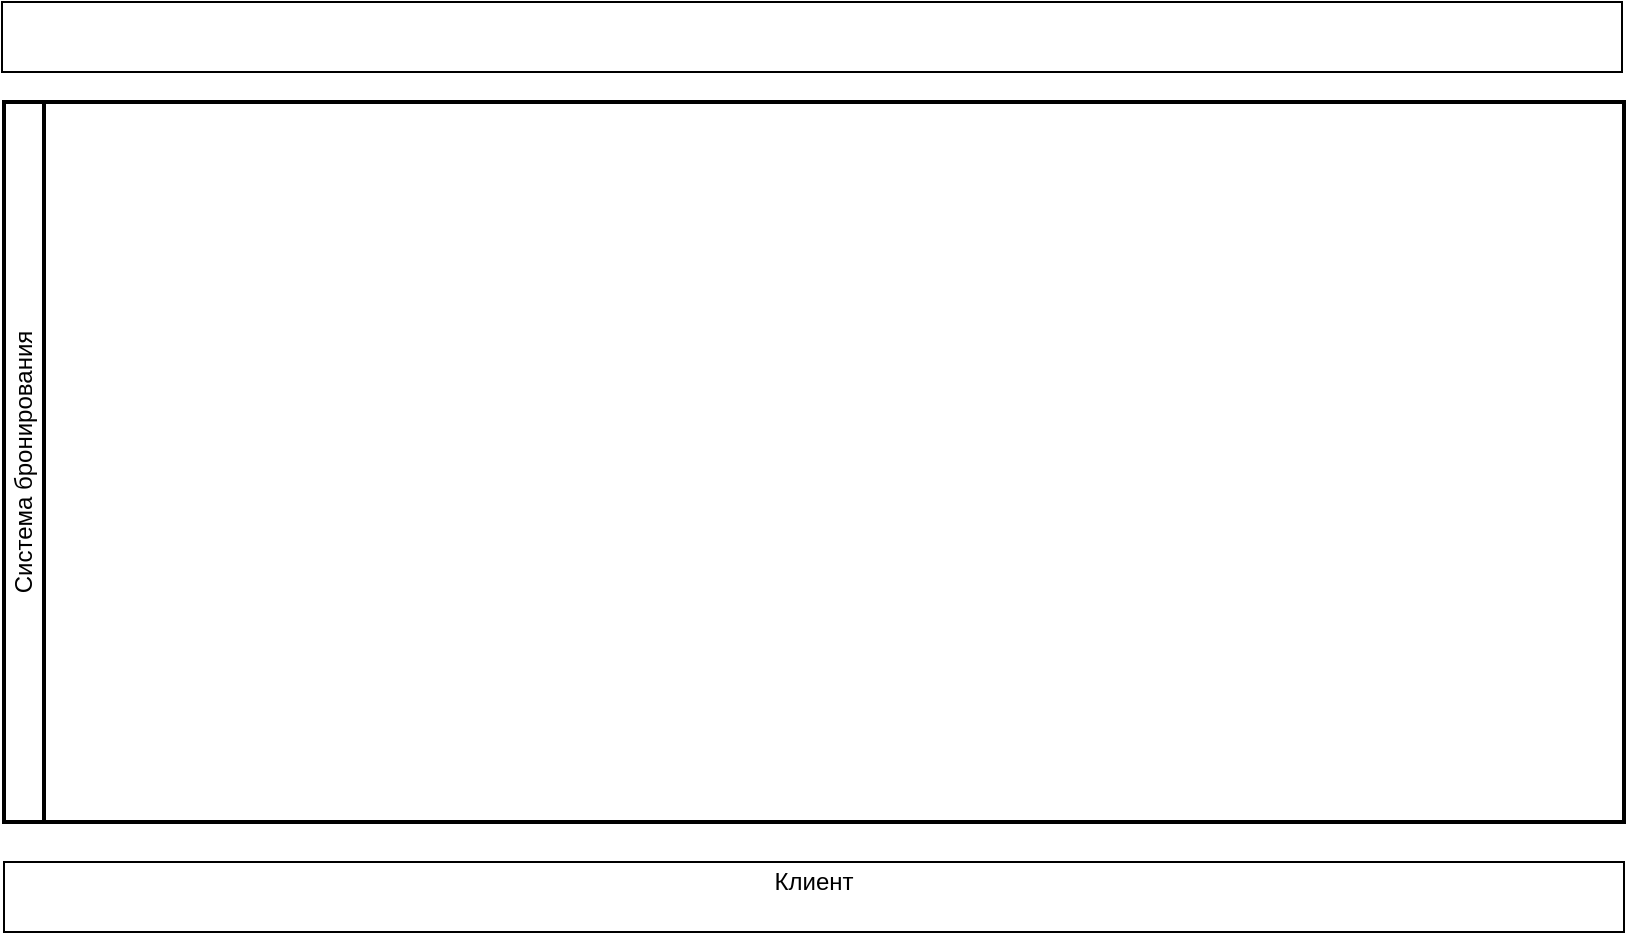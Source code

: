 <mxfile version="26.0.10">
  <diagram name="Страница — 1" id="-8I3Ju_DQWI-anv-8iCS">
    <mxGraphModel dx="1050" dy="565" grid="1" gridSize="10" guides="1" tooltips="1" connect="1" arrows="1" fold="1" page="1" pageScale="1" pageWidth="827" pageHeight="1169" math="0" shadow="0">
      <root>
        <mxCell id="0" />
        <mxCell id="1" parent="0" />
        <mxCell id="0EsYlZYB2VsYlDsrYex--1" value="Система бронирования" style="swimlane;html=1;startSize=20;fontStyle=0;collapsible=0;horizontal=0;swimlaneLine=1;swimlaneFillColor=#ffffff;strokeWidth=2;whiteSpace=wrap;" vertex="1" parent="1">
          <mxGeometry x="10" y="100" width="810" height="360" as="geometry" />
        </mxCell>
        <mxCell id="0EsYlZYB2VsYlDsrYex--2" value="Клиент" style="swimlane;html=1;startSize=20;fontStyle=0;collapsible=0;horizontal=1;swimlaneLine=0;fillColor=none;whiteSpace=wrap;" vertex="1" parent="1">
          <mxGeometry x="10" y="480" width="810" height="35" as="geometry" />
        </mxCell>
        <mxCell id="0EsYlZYB2VsYlDsrYex--3" value="" style="swimlane;html=1;startSize=20;fontStyle=0;collapsible=0;horizontal=1;swimlaneLine=0;fillColor=none;whiteSpace=wrap;" vertex="1" parent="1">
          <mxGeometry x="9" y="50" width="810" height="35" as="geometry" />
        </mxCell>
      </root>
    </mxGraphModel>
  </diagram>
</mxfile>

